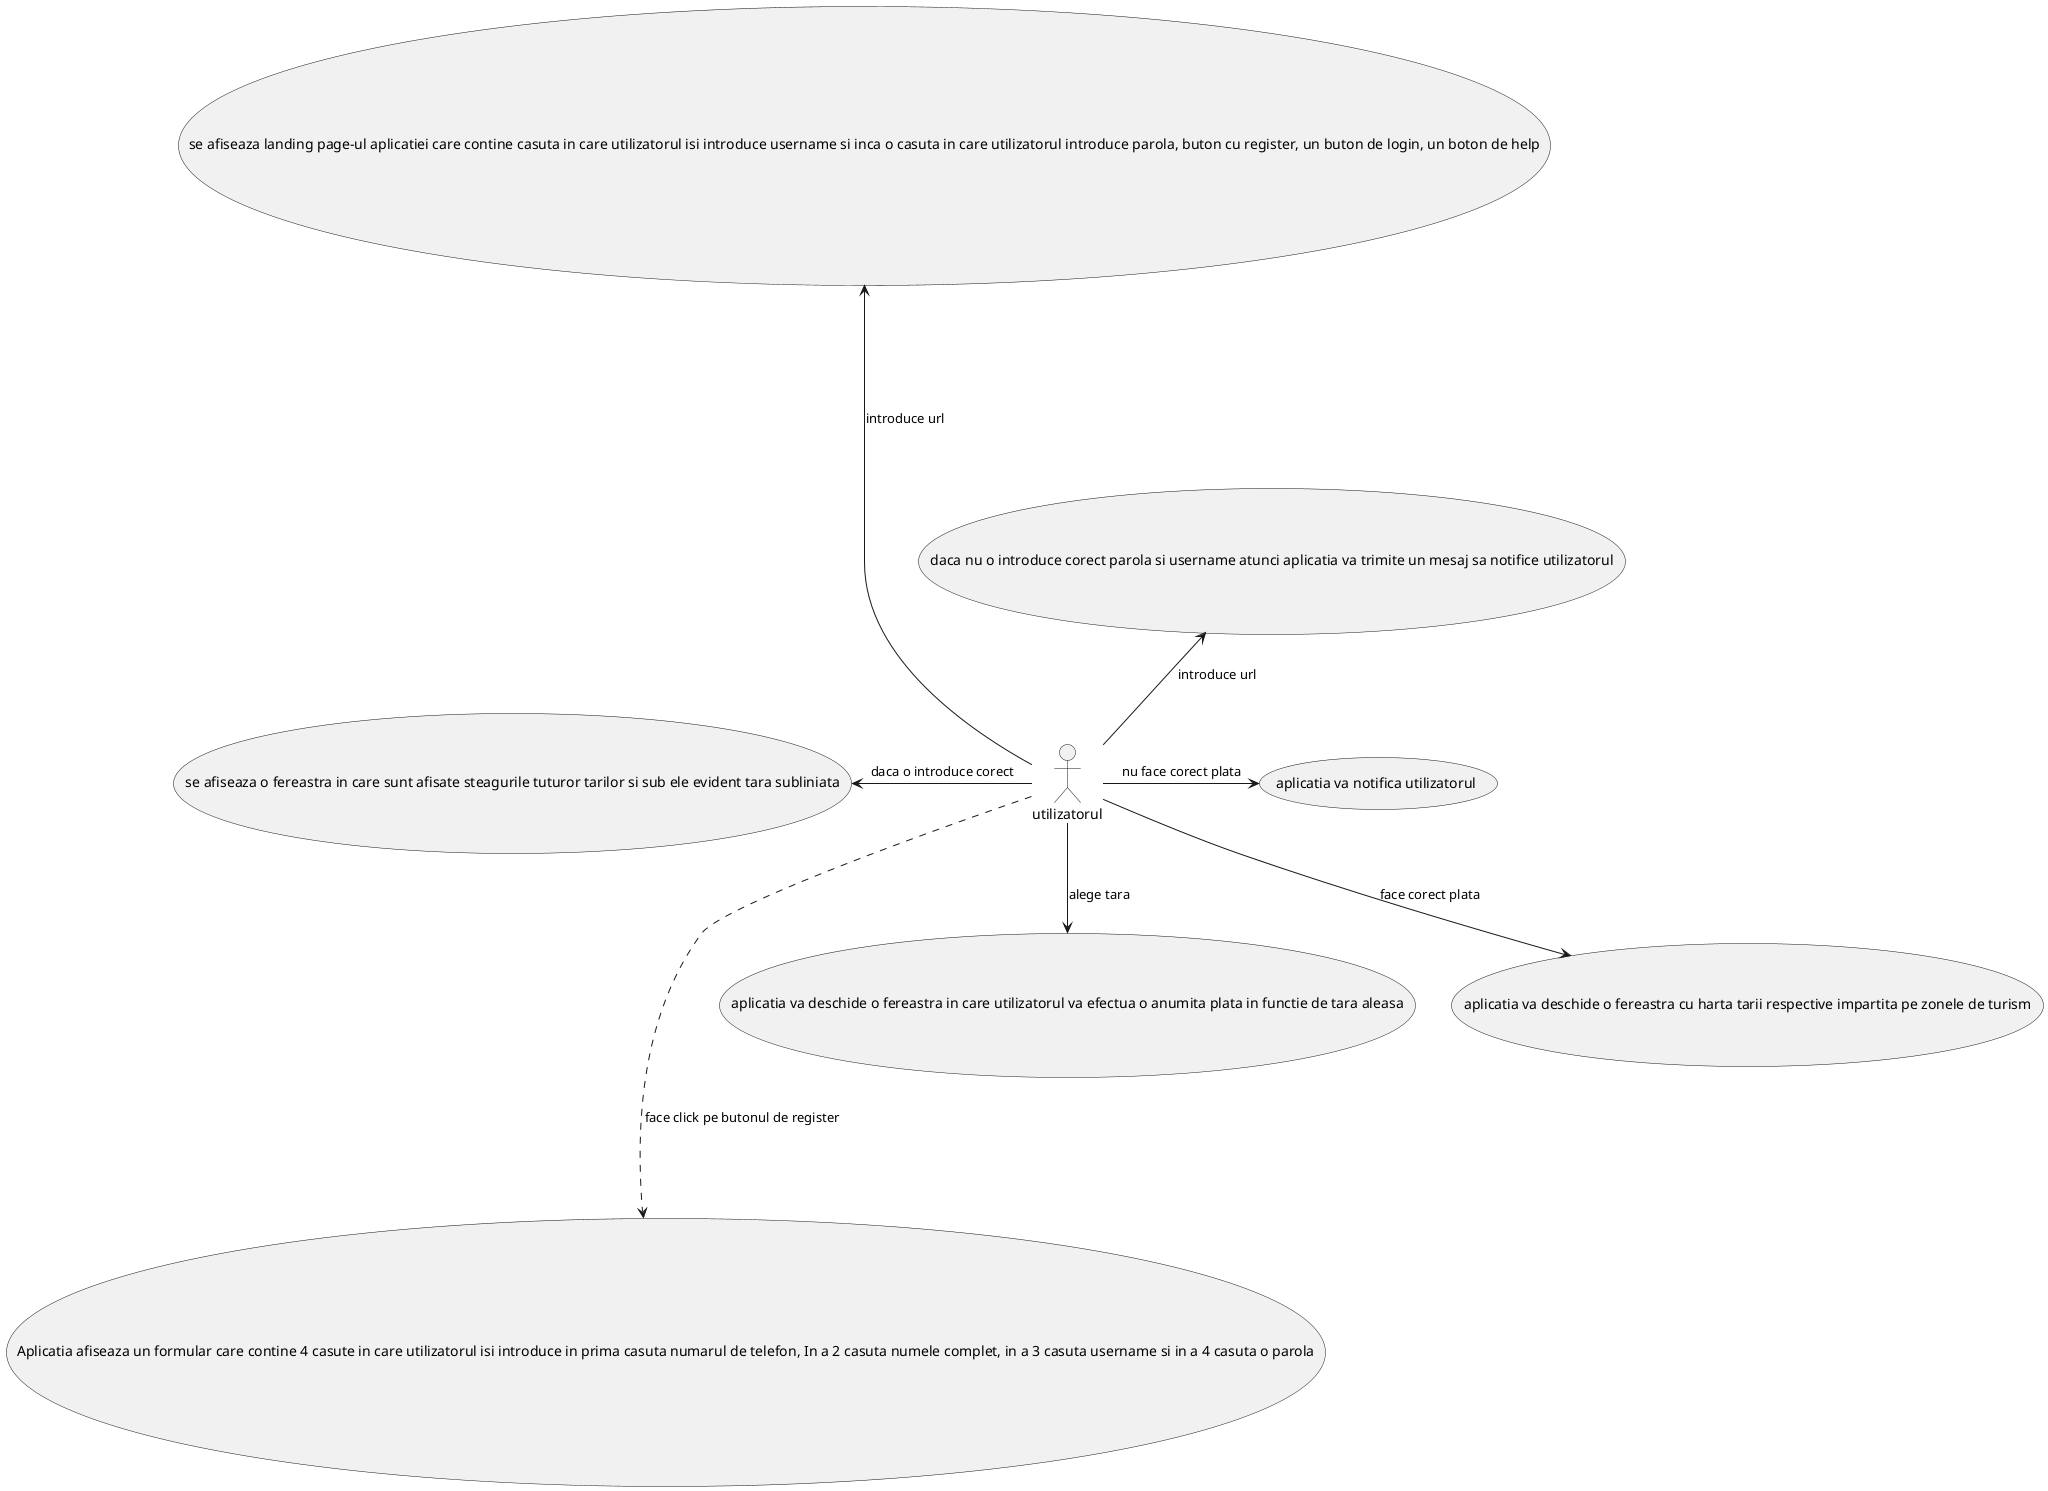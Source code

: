 @startuml
utilizatorul ....>(Aplicatia afiseaza un formular care contine 4 casute in care utilizatorul isi introduce in prima casuta numarul de telefon, In a 2 casuta numele complet, in a 3 casuta username si in a 4 casuta o parola):face click pe butonul de register 
utilizatorul -up->(daca nu o introduce corect parola si username atunci aplicatia va trimite un mesaj sa notifice utilizatorul): introduce url
utilizatorul -up---->(se afiseaza landing page-ul aplicatiei care contine casuta in care utilizatorul isi introduce username si inca o casuta in care utilizatorul introduce parola, buton cu register, un buton de login, un boton de help):introduce url
utilizatorul -left->(se afiseaza o fereastra in care sunt afisate steagurile tuturor tarilor si sub ele evident tara subliniata): daca o introduce corect
utilizatorul -down->(aplicatia va deschide o fereastra in care utilizatorul va efectua o anumita plata in functie de tara aleasa):alege tara
utilizatorul -right-->(aplicatia va notifica utilizatorul): nu face corect plata
utilizatorul -->(aplicatia va deschide o fereastra cu harta tarii respective impartita pe zonele de turism): face corect plata
@enduml